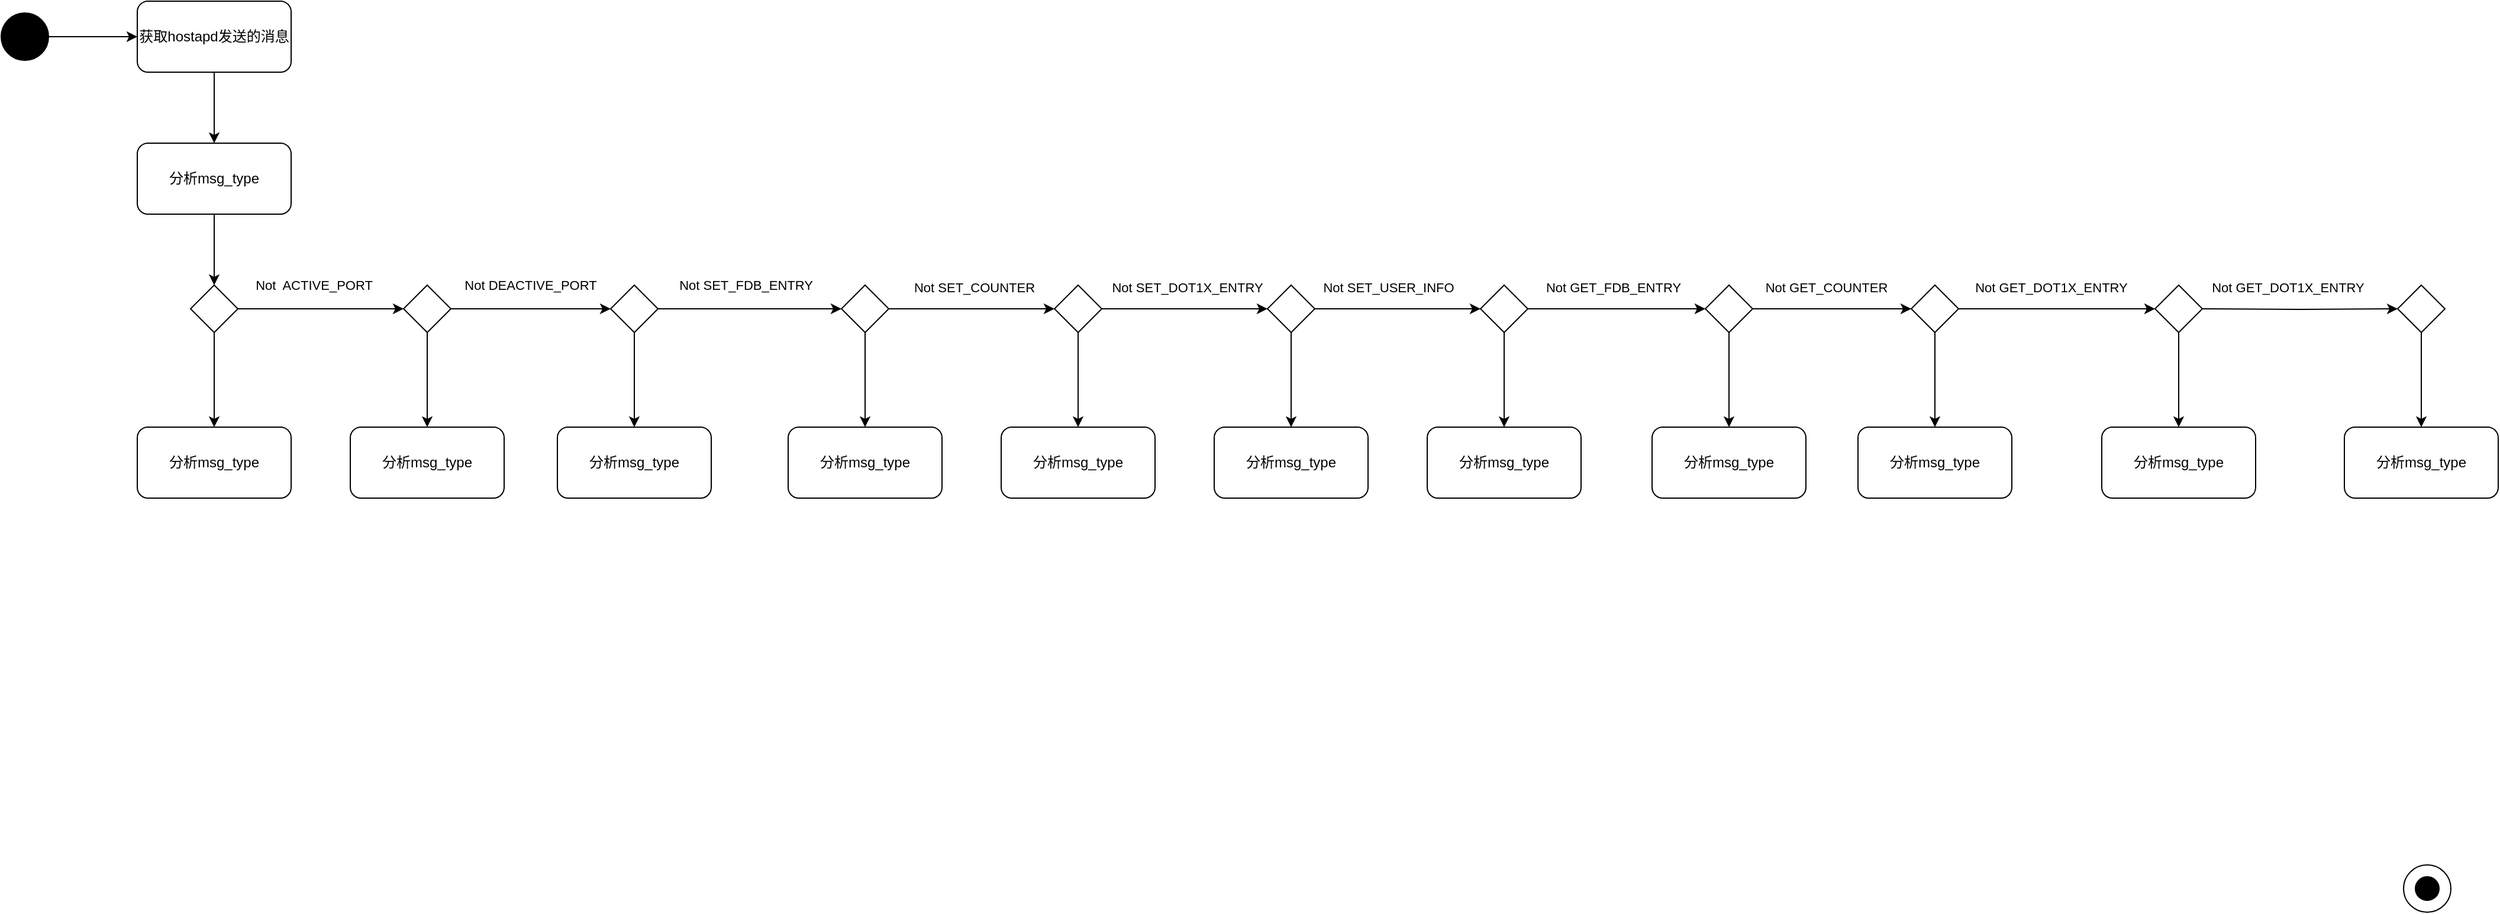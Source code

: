<mxfile version="21.6.5" type="github">
  <diagram name="Page-1" id="929967ad-93f9-6ef4-fab6-5d389245f69c">
    <mxGraphModel dx="1965" dy="1115" grid="1" gridSize="10" guides="1" tooltips="1" connect="1" arrows="1" fold="1" page="1" pageScale="1.5" pageWidth="1169" pageHeight="826" background="none" math="0" shadow="0">
      <root>
        <mxCell id="0" style=";html=1;" />
        <mxCell id="1" style=";html=1;" parent="0" />
        <mxCell id="EHAJ77v7UG-OOGrxWqQh-1" value="" style="ellipse;whiteSpace=wrap;html=1;aspect=fixed;" vertex="1" parent="1">
          <mxGeometry x="2130" y="770" width="40" height="40" as="geometry" />
        </mxCell>
        <mxCell id="EHAJ77v7UG-OOGrxWqQh-2" value="" style="ellipse;whiteSpace=wrap;html=1;aspect=fixed;fillColor=#000000;" vertex="1" parent="1">
          <mxGeometry x="2140" y="780" width="20" height="20" as="geometry" />
        </mxCell>
        <mxCell id="EHAJ77v7UG-OOGrxWqQh-3" value="" style="ellipse;whiteSpace=wrap;html=1;aspect=fixed;fillColor=#000000;" vertex="1" parent="1">
          <mxGeometry x="100" y="50" width="40" height="40" as="geometry" />
        </mxCell>
        <mxCell id="EHAJ77v7UG-OOGrxWqQh-4" value="获取hostapd发送的消息" style="rounded=1;whiteSpace=wrap;html=1;" vertex="1" parent="1">
          <mxGeometry x="215" y="40" width="130" height="60" as="geometry" />
        </mxCell>
        <mxCell id="EHAJ77v7UG-OOGrxWqQh-39" style="edgeStyle=orthogonalEdgeStyle;rounded=0;orthogonalLoop=1;jettySize=auto;html=1;exitX=1;exitY=0.5;exitDx=0;exitDy=0;entryX=0;entryY=0.5;entryDx=0;entryDy=0;" edge="1" parent="1" source="EHAJ77v7UG-OOGrxWqQh-5" target="EHAJ77v7UG-OOGrxWqQh-7">
          <mxGeometry relative="1" as="geometry" />
        </mxCell>
        <mxCell id="EHAJ77v7UG-OOGrxWqQh-62" value="Not DEACTIVE_PORT" style="edgeLabel;html=1;align=center;verticalAlign=middle;resizable=0;points=[];" vertex="1" connectable="0" parent="EHAJ77v7UG-OOGrxWqQh-39">
          <mxGeometry x="-0.016" y="2" relative="1" as="geometry">
            <mxPoint y="-18" as="offset" />
          </mxGeometry>
        </mxCell>
        <mxCell id="EHAJ77v7UG-OOGrxWqQh-75" style="edgeStyle=orthogonalEdgeStyle;rounded=0;orthogonalLoop=1;jettySize=auto;html=1;exitX=0.5;exitY=1;exitDx=0;exitDy=0;entryX=0.5;entryY=0;entryDx=0;entryDy=0;" edge="1" parent="1" source="EHAJ77v7UG-OOGrxWqQh-5" target="EHAJ77v7UG-OOGrxWqQh-51">
          <mxGeometry relative="1" as="geometry" />
        </mxCell>
        <mxCell id="EHAJ77v7UG-OOGrxWqQh-5" value="" style="rhombus;whiteSpace=wrap;html=1;flipH=1;flipV=1;" vertex="1" parent="1">
          <mxGeometry x="440" y="280" width="40" height="40" as="geometry" />
        </mxCell>
        <mxCell id="EHAJ77v7UG-OOGrxWqQh-40" style="edgeStyle=orthogonalEdgeStyle;rounded=0;orthogonalLoop=1;jettySize=auto;html=1;exitX=1;exitY=0.5;exitDx=0;exitDy=0;entryX=0;entryY=0.5;entryDx=0;entryDy=0;" edge="1" parent="1" source="EHAJ77v7UG-OOGrxWqQh-7" target="EHAJ77v7UG-OOGrxWqQh-30">
          <mxGeometry relative="1" as="geometry" />
        </mxCell>
        <mxCell id="EHAJ77v7UG-OOGrxWqQh-63" value="Not SET_FDB_ENTRY" style="edgeLabel;html=1;align=center;verticalAlign=middle;resizable=0;points=[];" vertex="1" connectable="0" parent="EHAJ77v7UG-OOGrxWqQh-40">
          <mxGeometry x="-0.443" relative="1" as="geometry">
            <mxPoint x="31" y="-20" as="offset" />
          </mxGeometry>
        </mxCell>
        <mxCell id="EHAJ77v7UG-OOGrxWqQh-7" value="" style="rhombus;whiteSpace=wrap;html=1;flipH=1;flipV=1;" vertex="1" parent="1">
          <mxGeometry x="615" y="280" width="40" height="40" as="geometry" />
        </mxCell>
        <mxCell id="EHAJ77v7UG-OOGrxWqQh-46" style="edgeStyle=orthogonalEdgeStyle;rounded=0;orthogonalLoop=1;jettySize=auto;html=1;exitX=1;exitY=0.5;exitDx=0;exitDy=0;entryX=0;entryY=0.5;entryDx=0;entryDy=0;" edge="1" parent="1" source="EHAJ77v7UG-OOGrxWqQh-15" target="EHAJ77v7UG-OOGrxWqQh-5">
          <mxGeometry relative="1" as="geometry" />
        </mxCell>
        <mxCell id="EHAJ77v7UG-OOGrxWqQh-61" value="Not&amp;nbsp; ACTIVE_PORT" style="edgeLabel;html=1;align=center;verticalAlign=middle;resizable=0;points=[];" vertex="1" connectable="0" parent="EHAJ77v7UG-OOGrxWqQh-46">
          <mxGeometry x="-0.443" y="2" relative="1" as="geometry">
            <mxPoint x="25" y="-18" as="offset" />
          </mxGeometry>
        </mxCell>
        <mxCell id="EHAJ77v7UG-OOGrxWqQh-15" value="" style="rhombus;whiteSpace=wrap;html=1;flipH=1;flipV=1;" vertex="1" parent="1">
          <mxGeometry x="260" y="280" width="40" height="40" as="geometry" />
        </mxCell>
        <mxCell id="EHAJ77v7UG-OOGrxWqQh-22" style="edgeStyle=orthogonalEdgeStyle;rounded=0;orthogonalLoop=1;jettySize=auto;html=1;exitX=0.5;exitY=1;exitDx=0;exitDy=0;entryX=0.5;entryY=0;entryDx=0;entryDy=0;" edge="1" parent="1" source="EHAJ77v7UG-OOGrxWqQh-16" target="EHAJ77v7UG-OOGrxWqQh-15">
          <mxGeometry relative="1" as="geometry" />
        </mxCell>
        <mxCell id="EHAJ77v7UG-OOGrxWqQh-16" value="分析msg_type" style="rounded=1;whiteSpace=wrap;html=1;" vertex="1" parent="1">
          <mxGeometry x="215" y="160" width="130" height="60" as="geometry" />
        </mxCell>
        <mxCell id="EHAJ77v7UG-OOGrxWqQh-17" value="" style="endArrow=classic;html=1;rounded=0;exitX=1;exitY=0.5;exitDx=0;exitDy=0;entryX=0;entryY=0.5;entryDx=0;entryDy=0;" edge="1" parent="1" source="EHAJ77v7UG-OOGrxWqQh-3" target="EHAJ77v7UG-OOGrxWqQh-4">
          <mxGeometry width="50" height="50" relative="1" as="geometry">
            <mxPoint x="550" y="430" as="sourcePoint" />
            <mxPoint x="600" y="380" as="targetPoint" />
          </mxGeometry>
        </mxCell>
        <mxCell id="EHAJ77v7UG-OOGrxWqQh-21" value="" style="endArrow=classic;html=1;rounded=0;exitX=0.5;exitY=1;exitDx=0;exitDy=0;" edge="1" parent="1" source="EHAJ77v7UG-OOGrxWqQh-4">
          <mxGeometry width="50" height="50" relative="1" as="geometry">
            <mxPoint x="550" y="430" as="sourcePoint" />
            <mxPoint x="280" y="160" as="targetPoint" />
          </mxGeometry>
        </mxCell>
        <mxCell id="EHAJ77v7UG-OOGrxWqQh-41" style="edgeStyle=orthogonalEdgeStyle;rounded=0;orthogonalLoop=1;jettySize=auto;html=1;exitX=1;exitY=0.5;exitDx=0;exitDy=0;entryX=0;entryY=0.5;entryDx=0;entryDy=0;" edge="1" parent="1" source="EHAJ77v7UG-OOGrxWqQh-28" target="EHAJ77v7UG-OOGrxWqQh-29">
          <mxGeometry relative="1" as="geometry" />
        </mxCell>
        <mxCell id="EHAJ77v7UG-OOGrxWqQh-79" style="edgeStyle=orthogonalEdgeStyle;rounded=0;orthogonalLoop=1;jettySize=auto;html=1;exitX=0.5;exitY=1;exitDx=0;exitDy=0;entryX=0.5;entryY=0;entryDx=0;entryDy=0;" edge="1" parent="1" source="EHAJ77v7UG-OOGrxWqQh-28" target="EHAJ77v7UG-OOGrxWqQh-54">
          <mxGeometry relative="1" as="geometry" />
        </mxCell>
        <mxCell id="EHAJ77v7UG-OOGrxWqQh-28" value="" style="rhombus;whiteSpace=wrap;html=1;flipH=1;flipV=1;" vertex="1" parent="1">
          <mxGeometry x="990" y="280" width="40" height="40" as="geometry" />
        </mxCell>
        <mxCell id="EHAJ77v7UG-OOGrxWqQh-42" style="edgeStyle=orthogonalEdgeStyle;rounded=0;orthogonalLoop=1;jettySize=auto;html=1;exitX=1;exitY=0.5;exitDx=0;exitDy=0;entryX=0;entryY=0.5;entryDx=0;entryDy=0;" edge="1" parent="1" source="EHAJ77v7UG-OOGrxWqQh-29" target="EHAJ77v7UG-OOGrxWqQh-35">
          <mxGeometry relative="1" as="geometry" />
        </mxCell>
        <mxCell id="EHAJ77v7UG-OOGrxWqQh-80" style="edgeStyle=orthogonalEdgeStyle;rounded=0;orthogonalLoop=1;jettySize=auto;html=1;exitX=0.5;exitY=1;exitDx=0;exitDy=0;entryX=0.5;entryY=0;entryDx=0;entryDy=0;" edge="1" parent="1" source="EHAJ77v7UG-OOGrxWqQh-29" target="EHAJ77v7UG-OOGrxWqQh-55">
          <mxGeometry relative="1" as="geometry" />
        </mxCell>
        <mxCell id="EHAJ77v7UG-OOGrxWqQh-29" value="" style="rhombus;whiteSpace=wrap;html=1;flipH=1;flipV=1;" vertex="1" parent="1">
          <mxGeometry x="1170" y="280" width="40" height="40" as="geometry" />
        </mxCell>
        <mxCell id="EHAJ77v7UG-OOGrxWqQh-78" style="edgeStyle=orthogonalEdgeStyle;rounded=0;orthogonalLoop=1;jettySize=auto;html=1;exitX=0.5;exitY=1;exitDx=0;exitDy=0;" edge="1" parent="1" source="EHAJ77v7UG-OOGrxWqQh-30" target="EHAJ77v7UG-OOGrxWqQh-53">
          <mxGeometry relative="1" as="geometry" />
        </mxCell>
        <mxCell id="EHAJ77v7UG-OOGrxWqQh-30" value="" style="rhombus;whiteSpace=wrap;html=1;flipH=1;flipV=1;" vertex="1" parent="1">
          <mxGeometry x="810" y="280" width="40" height="40" as="geometry" />
        </mxCell>
        <mxCell id="EHAJ77v7UG-OOGrxWqQh-31" value="" style="endArrow=classic;html=1;rounded=0;exitX=1;exitY=0.5;exitDx=0;exitDy=0;entryX=0;entryY=0.5;entryDx=0;entryDy=0;" edge="1" parent="1" source="EHAJ77v7UG-OOGrxWqQh-30" target="EHAJ77v7UG-OOGrxWqQh-28">
          <mxGeometry width="50" height="50" relative="1" as="geometry">
            <mxPoint x="1167" y="430" as="sourcePoint" />
            <mxPoint x="1217" y="380" as="targetPoint" />
          </mxGeometry>
        </mxCell>
        <mxCell id="EHAJ77v7UG-OOGrxWqQh-43" style="edgeStyle=orthogonalEdgeStyle;rounded=0;orthogonalLoop=1;jettySize=auto;html=1;exitX=1;exitY=0.5;exitDx=0;exitDy=0;entryX=0;entryY=0.5;entryDx=0;entryDy=0;" edge="1" parent="1" source="EHAJ77v7UG-OOGrxWqQh-33" target="EHAJ77v7UG-OOGrxWqQh-34">
          <mxGeometry relative="1" as="geometry" />
        </mxCell>
        <mxCell id="EHAJ77v7UG-OOGrxWqQh-82" style="edgeStyle=orthogonalEdgeStyle;rounded=0;orthogonalLoop=1;jettySize=auto;html=1;exitX=0.5;exitY=1;exitDx=0;exitDy=0;entryX=0.5;entryY=0;entryDx=0;entryDy=0;" edge="1" parent="1" source="EHAJ77v7UG-OOGrxWqQh-33" target="EHAJ77v7UG-OOGrxWqQh-57">
          <mxGeometry relative="1" as="geometry" />
        </mxCell>
        <mxCell id="EHAJ77v7UG-OOGrxWqQh-33" value="" style="rhombus;whiteSpace=wrap;html=1;flipH=1;flipV=1;" vertex="1" parent="1">
          <mxGeometry x="1540" y="280" width="40" height="40" as="geometry" />
        </mxCell>
        <mxCell id="EHAJ77v7UG-OOGrxWqQh-44" style="edgeStyle=orthogonalEdgeStyle;rounded=0;orthogonalLoop=1;jettySize=auto;html=1;exitX=1;exitY=0.5;exitDx=0;exitDy=0;entryX=0;entryY=0.5;entryDx=0;entryDy=0;" edge="1" parent="1" source="EHAJ77v7UG-OOGrxWqQh-34" target="EHAJ77v7UG-OOGrxWqQh-38">
          <mxGeometry relative="1" as="geometry" />
        </mxCell>
        <mxCell id="EHAJ77v7UG-OOGrxWqQh-83" style="edgeStyle=orthogonalEdgeStyle;rounded=0;orthogonalLoop=1;jettySize=auto;html=1;exitX=0.5;exitY=1;exitDx=0;exitDy=0;entryX=0.5;entryY=0;entryDx=0;entryDy=0;" edge="1" parent="1" source="EHAJ77v7UG-OOGrxWqQh-34" target="EHAJ77v7UG-OOGrxWqQh-58">
          <mxGeometry relative="1" as="geometry" />
        </mxCell>
        <mxCell id="EHAJ77v7UG-OOGrxWqQh-34" value="" style="rhombus;whiteSpace=wrap;html=1;flipH=0;flipV=1;" vertex="1" parent="1">
          <mxGeometry x="1714" y="280" width="40" height="40" as="geometry" />
        </mxCell>
        <mxCell id="EHAJ77v7UG-OOGrxWqQh-47" style="edgeStyle=orthogonalEdgeStyle;rounded=0;orthogonalLoop=1;jettySize=auto;html=1;exitX=1;exitY=0.5;exitDx=0;exitDy=0;entryX=0;entryY=0.5;entryDx=0;entryDy=0;" edge="1" parent="1" source="EHAJ77v7UG-OOGrxWqQh-35" target="EHAJ77v7UG-OOGrxWqQh-33">
          <mxGeometry relative="1" as="geometry" />
        </mxCell>
        <mxCell id="EHAJ77v7UG-OOGrxWqQh-81" style="edgeStyle=orthogonalEdgeStyle;rounded=0;orthogonalLoop=1;jettySize=auto;html=1;exitX=0.5;exitY=1;exitDx=0;exitDy=0;entryX=0.5;entryY=0;entryDx=0;entryDy=0;" edge="1" parent="1" source="EHAJ77v7UG-OOGrxWqQh-35" target="EHAJ77v7UG-OOGrxWqQh-56">
          <mxGeometry relative="1" as="geometry" />
        </mxCell>
        <mxCell id="EHAJ77v7UG-OOGrxWqQh-35" value="" style="rhombus;whiteSpace=wrap;html=1;flipH=1;flipV=1;" vertex="1" parent="1">
          <mxGeometry x="1350" y="280" width="40" height="40" as="geometry" />
        </mxCell>
        <mxCell id="EHAJ77v7UG-OOGrxWqQh-84" style="edgeStyle=orthogonalEdgeStyle;rounded=0;orthogonalLoop=1;jettySize=auto;html=1;exitX=0.5;exitY=1;exitDx=0;exitDy=0;entryX=0.5;entryY=0;entryDx=0;entryDy=0;" edge="1" parent="1" source="EHAJ77v7UG-OOGrxWqQh-38" target="EHAJ77v7UG-OOGrxWqQh-59">
          <mxGeometry relative="1" as="geometry" />
        </mxCell>
        <mxCell id="EHAJ77v7UG-OOGrxWqQh-38" value="" style="rhombus;whiteSpace=wrap;html=1;flipH=0;flipV=1;" vertex="1" parent="1">
          <mxGeometry x="1920" y="280" width="40" height="40" as="geometry" />
        </mxCell>
        <mxCell id="EHAJ77v7UG-OOGrxWqQh-50" value="分析msg_type" style="rounded=1;whiteSpace=wrap;html=1;" vertex="1" parent="1">
          <mxGeometry x="215" y="400" width="130" height="60" as="geometry" />
        </mxCell>
        <mxCell id="EHAJ77v7UG-OOGrxWqQh-51" value="分析msg_type" style="rounded=1;whiteSpace=wrap;html=1;" vertex="1" parent="1">
          <mxGeometry x="395" y="400" width="130" height="60" as="geometry" />
        </mxCell>
        <mxCell id="EHAJ77v7UG-OOGrxWqQh-52" value="分析msg_type" style="rounded=1;whiteSpace=wrap;html=1;" vertex="1" parent="1">
          <mxGeometry x="570" y="400" width="130" height="60" as="geometry" />
        </mxCell>
        <mxCell id="EHAJ77v7UG-OOGrxWqQh-53" value="分析msg_type" style="rounded=1;whiteSpace=wrap;html=1;" vertex="1" parent="1">
          <mxGeometry x="765" y="400" width="130" height="60" as="geometry" />
        </mxCell>
        <mxCell id="EHAJ77v7UG-OOGrxWqQh-54" value="分析msg_type" style="rounded=1;whiteSpace=wrap;html=1;" vertex="1" parent="1">
          <mxGeometry x="945" y="400" width="130" height="60" as="geometry" />
        </mxCell>
        <mxCell id="EHAJ77v7UG-OOGrxWqQh-55" value="分析msg_type" style="rounded=1;whiteSpace=wrap;html=1;" vertex="1" parent="1">
          <mxGeometry x="1125" y="400" width="130" height="60" as="geometry" />
        </mxCell>
        <mxCell id="EHAJ77v7UG-OOGrxWqQh-56" value="分析msg_type" style="rounded=1;whiteSpace=wrap;html=1;" vertex="1" parent="1">
          <mxGeometry x="1305" y="400" width="130" height="60" as="geometry" />
        </mxCell>
        <mxCell id="EHAJ77v7UG-OOGrxWqQh-57" value="分析msg_type" style="rounded=1;whiteSpace=wrap;html=1;" vertex="1" parent="1">
          <mxGeometry x="1495" y="400" width="130" height="60" as="geometry" />
        </mxCell>
        <mxCell id="EHAJ77v7UG-OOGrxWqQh-58" value="分析msg_type" style="rounded=1;whiteSpace=wrap;html=1;" vertex="1" parent="1">
          <mxGeometry x="1669" y="400" width="130" height="60" as="geometry" />
        </mxCell>
        <mxCell id="EHAJ77v7UG-OOGrxWqQh-59" value="分析msg_type" style="rounded=1;whiteSpace=wrap;html=1;" vertex="1" parent="1">
          <mxGeometry x="1875" y="400" width="130" height="60" as="geometry" />
        </mxCell>
        <mxCell id="EHAJ77v7UG-OOGrxWqQh-64" value="Not SET_COUNTER" style="edgeLabel;html=1;align=center;verticalAlign=middle;resizable=0;points=[];" vertex="1" connectable="0" parent="1">
          <mxGeometry x="920" y="260" as="geometry">
            <mxPoint x="2" y="22" as="offset" />
          </mxGeometry>
        </mxCell>
        <mxCell id="EHAJ77v7UG-OOGrxWqQh-65" value="Not SET_DOT1X_ENTRY" style="edgeLabel;html=1;align=center;verticalAlign=middle;resizable=0;points=[];" vertex="1" connectable="0" parent="1">
          <mxGeometry x="1100" y="260" as="geometry">
            <mxPoint x="2" y="22" as="offset" />
          </mxGeometry>
        </mxCell>
        <mxCell id="EHAJ77v7UG-OOGrxWqQh-66" value="Not SET_USER_INFO" style="edgeLabel;html=1;align=center;verticalAlign=middle;resizable=0;points=[];" vertex="1" connectable="0" parent="1">
          <mxGeometry x="1270" y="260" as="geometry">
            <mxPoint x="2" y="22" as="offset" />
          </mxGeometry>
        </mxCell>
        <mxCell id="EHAJ77v7UG-OOGrxWqQh-67" value="Not GET_FDB_ENTRY" style="edgeLabel;html=1;align=center;verticalAlign=middle;resizable=0;points=[];" vertex="1" connectable="0" parent="1">
          <mxGeometry x="1460" y="260" as="geometry">
            <mxPoint x="2" y="22" as="offset" />
          </mxGeometry>
        </mxCell>
        <mxCell id="EHAJ77v7UG-OOGrxWqQh-68" value="Not GET_COUNTER" style="edgeLabel;html=1;align=center;verticalAlign=middle;resizable=0;points=[];" vertex="1" connectable="0" parent="1">
          <mxGeometry x="1640" y="260" as="geometry">
            <mxPoint x="2" y="22" as="offset" />
          </mxGeometry>
        </mxCell>
        <mxCell id="EHAJ77v7UG-OOGrxWqQh-69" value="Not GET_DOT1X_ENTRY" style="edgeLabel;html=1;align=center;verticalAlign=middle;resizable=0;points=[];" vertex="1" connectable="0" parent="1">
          <mxGeometry x="1830" y="260" as="geometry">
            <mxPoint x="2" y="22" as="offset" />
          </mxGeometry>
        </mxCell>
        <mxCell id="EHAJ77v7UG-OOGrxWqQh-74" value="" style="endArrow=classic;html=1;rounded=0;exitX=0.5;exitY=1;exitDx=0;exitDy=0;entryX=0.5;entryY=0;entryDx=0;entryDy=0;" edge="1" parent="1" source="EHAJ77v7UG-OOGrxWqQh-15" target="EHAJ77v7UG-OOGrxWqQh-50">
          <mxGeometry width="50" height="50" relative="1" as="geometry">
            <mxPoint x="630" y="450" as="sourcePoint" />
            <mxPoint x="680" y="400" as="targetPoint" />
          </mxGeometry>
        </mxCell>
        <mxCell id="EHAJ77v7UG-OOGrxWqQh-77" value="" style="endArrow=classic;html=1;rounded=0;exitX=0.5;exitY=1;exitDx=0;exitDy=0;entryX=0.5;entryY=0;entryDx=0;entryDy=0;" edge="1" parent="1" source="EHAJ77v7UG-OOGrxWqQh-7" target="EHAJ77v7UG-OOGrxWqQh-52">
          <mxGeometry width="50" height="50" relative="1" as="geometry">
            <mxPoint x="630" y="450" as="sourcePoint" />
            <mxPoint x="680" y="400" as="targetPoint" />
          </mxGeometry>
        </mxCell>
        <mxCell id="EHAJ77v7UG-OOGrxWqQh-85" style="edgeStyle=orthogonalEdgeStyle;rounded=0;orthogonalLoop=1;jettySize=auto;html=1;exitX=1;exitY=0.5;exitDx=0;exitDy=0;entryX=0;entryY=0.5;entryDx=0;entryDy=0;" edge="1" parent="1" target="EHAJ77v7UG-OOGrxWqQh-87">
          <mxGeometry relative="1" as="geometry">
            <mxPoint x="1960" y="300" as="sourcePoint" />
          </mxGeometry>
        </mxCell>
        <mxCell id="EHAJ77v7UG-OOGrxWqQh-86" style="edgeStyle=orthogonalEdgeStyle;rounded=0;orthogonalLoop=1;jettySize=auto;html=1;exitX=0.5;exitY=1;exitDx=0;exitDy=0;entryX=0.5;entryY=0;entryDx=0;entryDy=0;" edge="1" parent="1" source="EHAJ77v7UG-OOGrxWqQh-87" target="EHAJ77v7UG-OOGrxWqQh-88">
          <mxGeometry relative="1" as="geometry" />
        </mxCell>
        <mxCell id="EHAJ77v7UG-OOGrxWqQh-87" value="" style="rhombus;whiteSpace=wrap;html=1;flipH=0;flipV=1;" vertex="1" parent="1">
          <mxGeometry x="2125" y="280" width="40" height="40" as="geometry" />
        </mxCell>
        <mxCell id="EHAJ77v7UG-OOGrxWqQh-88" value="分析msg_type" style="rounded=1;whiteSpace=wrap;html=1;" vertex="1" parent="1">
          <mxGeometry x="2080" y="400" width="130" height="60" as="geometry" />
        </mxCell>
        <mxCell id="EHAJ77v7UG-OOGrxWqQh-89" value="Not GET_DOT1X_ENTRY" style="edgeLabel;html=1;align=center;verticalAlign=middle;resizable=0;points=[];" vertex="1" connectable="0" parent="1">
          <mxGeometry x="2030" y="260" as="geometry">
            <mxPoint x="2" y="22" as="offset" />
          </mxGeometry>
        </mxCell>
      </root>
    </mxGraphModel>
  </diagram>
</mxfile>
